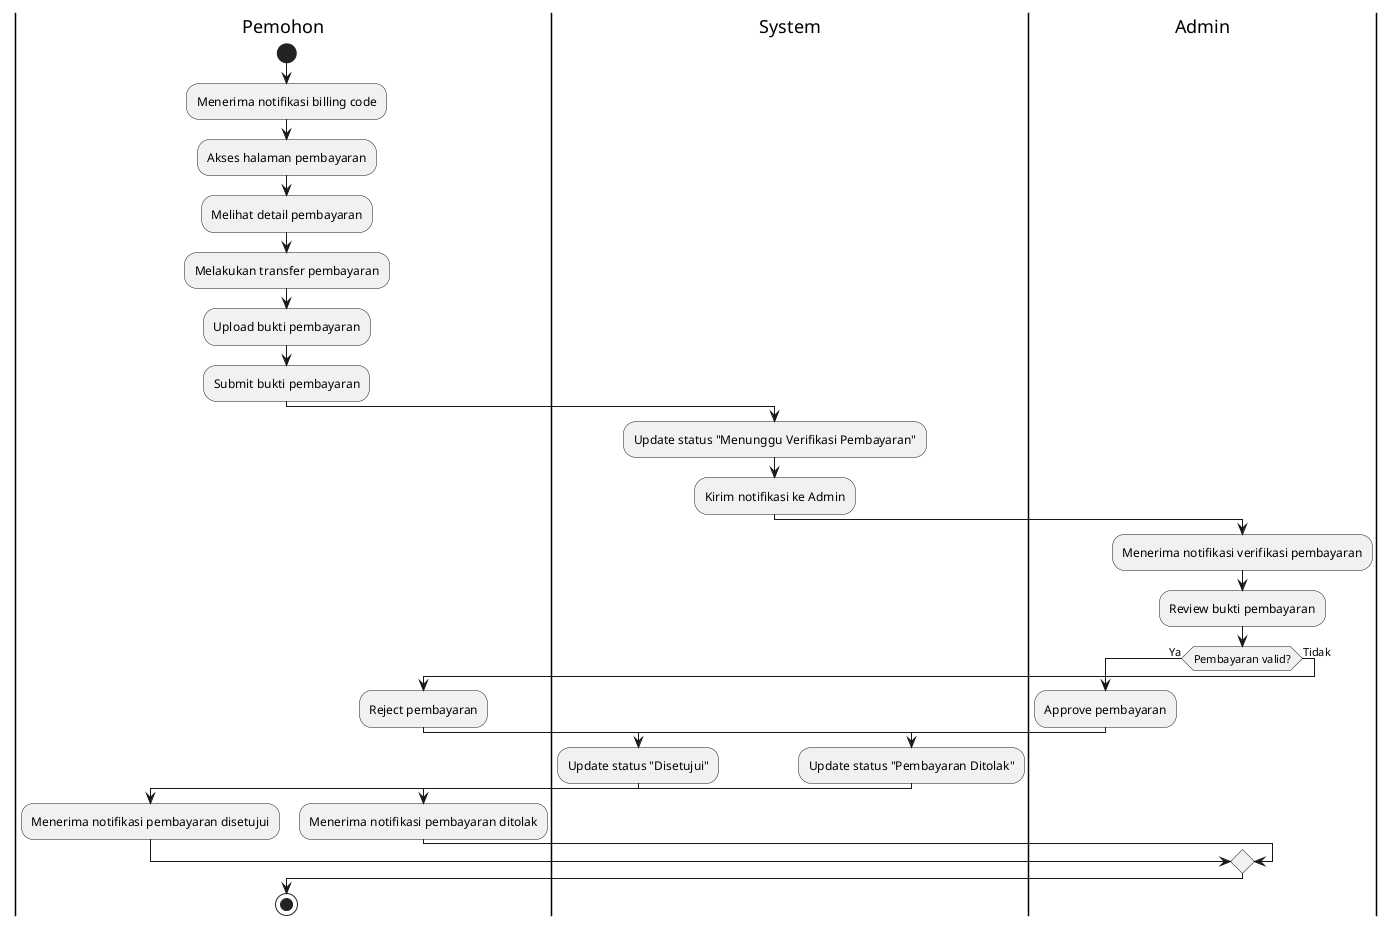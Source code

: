@startuml Pembayaran_Swimlane
|Pemohon|
start
:Menerima notifikasi billing code;
:Akses halaman pembayaran;
:Melihat detail pembayaran;
:Melakukan transfer pembayaran;
:Upload bukti pembayaran;
:Submit bukti pembayaran;

|System|
:Update status "Menunggu Verifikasi Pembayaran";
:Kirim notifikasi ke Admin;

|Admin|
:Menerima notifikasi verifikasi pembayaran;
:Review bukti pembayaran;

if (Pembayaran valid?) then (Ya)
    :Approve pembayaran;
    
    |System|
    :Update status "Disetujui";
    
    |Pemohon|
    :Menerima notifikasi pembayaran disetujui;
else (Tidak)
    :Reject pembayaran;
    
    |System|
    :Update status "Pembayaran Ditolak";
    
    |Pemohon|
    :Menerima notifikasi pembayaran ditolak;
endif
stop
@enduml